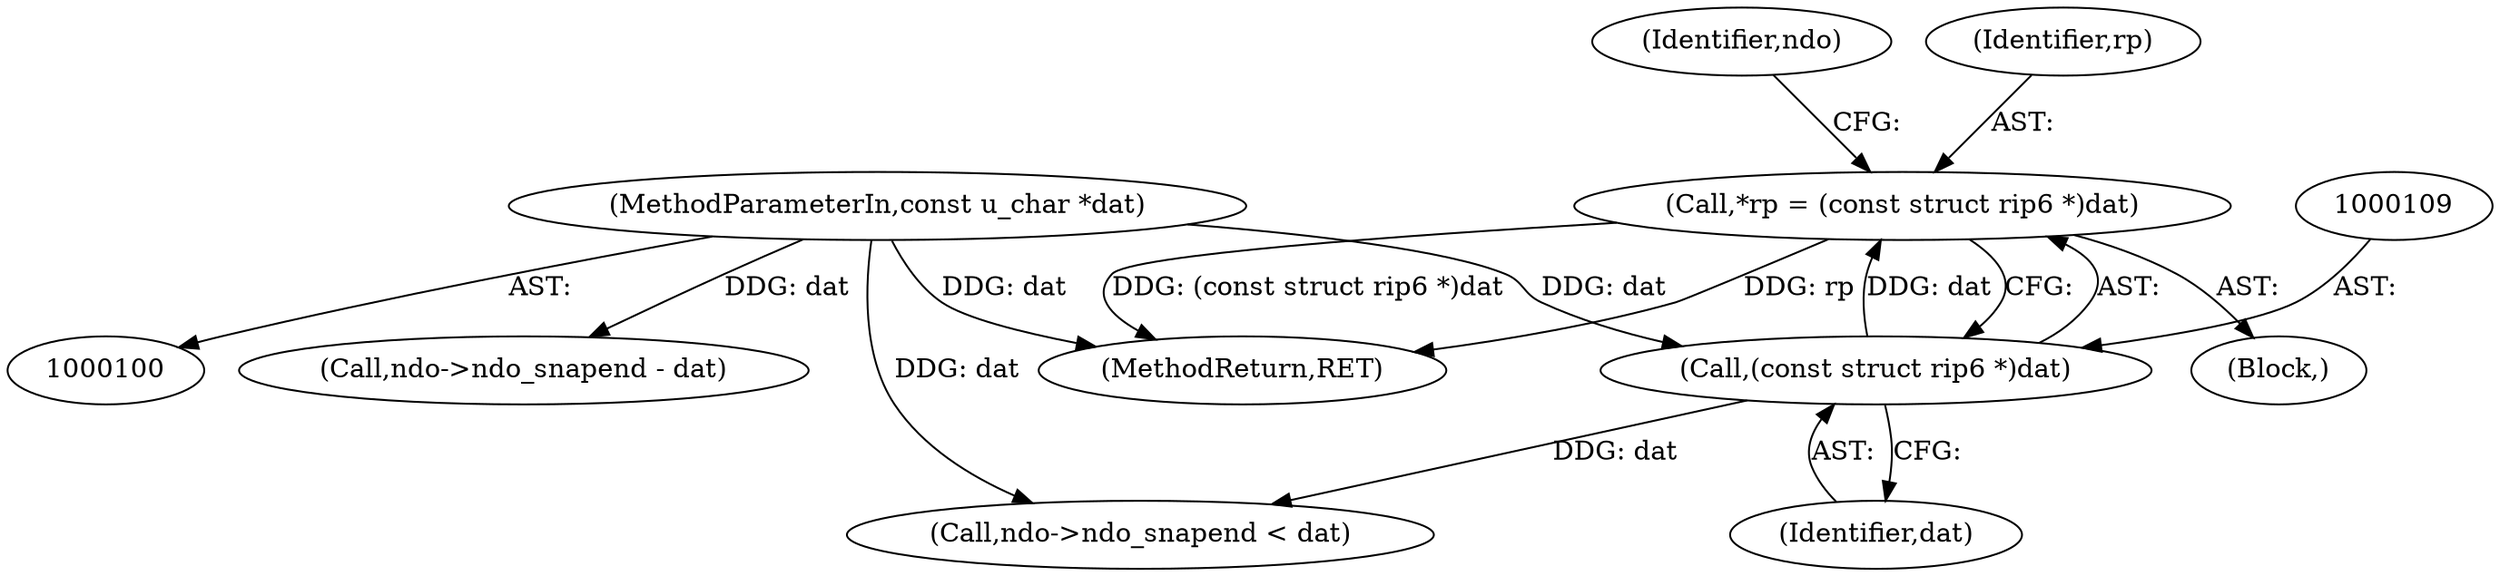 digraph "0_tcpdump_e942fb84fbe3a73a98a00d2a279425872b5fb9d2@pointer" {
"1000106" [label="(Call,*rp = (const struct rip6 *)dat)"];
"1000108" [label="(Call,(const struct rip6 *)dat)"];
"1000102" [label="(MethodParameterIn,const u_char *dat)"];
"1000388" [label="(MethodReturn,RET)"];
"1000119" [label="(Identifier,ndo)"];
"1000110" [label="(Identifier,dat)"];
"1000102" [label="(MethodParameterIn,const u_char *dat)"];
"1000125" [label="(Call,ndo->ndo_snapend - dat)"];
"1000117" [label="(Call,ndo->ndo_snapend < dat)"];
"1000108" [label="(Call,(const struct rip6 *)dat)"];
"1000106" [label="(Call,*rp = (const struct rip6 *)dat)"];
"1000104" [label="(Block,)"];
"1000107" [label="(Identifier,rp)"];
"1000106" -> "1000104"  [label="AST: "];
"1000106" -> "1000108"  [label="CFG: "];
"1000107" -> "1000106"  [label="AST: "];
"1000108" -> "1000106"  [label="AST: "];
"1000119" -> "1000106"  [label="CFG: "];
"1000106" -> "1000388"  [label="DDG: (const struct rip6 *)dat"];
"1000106" -> "1000388"  [label="DDG: rp"];
"1000108" -> "1000106"  [label="DDG: dat"];
"1000108" -> "1000110"  [label="CFG: "];
"1000109" -> "1000108"  [label="AST: "];
"1000110" -> "1000108"  [label="AST: "];
"1000102" -> "1000108"  [label="DDG: dat"];
"1000108" -> "1000117"  [label="DDG: dat"];
"1000102" -> "1000100"  [label="AST: "];
"1000102" -> "1000388"  [label="DDG: dat"];
"1000102" -> "1000117"  [label="DDG: dat"];
"1000102" -> "1000125"  [label="DDG: dat"];
}
